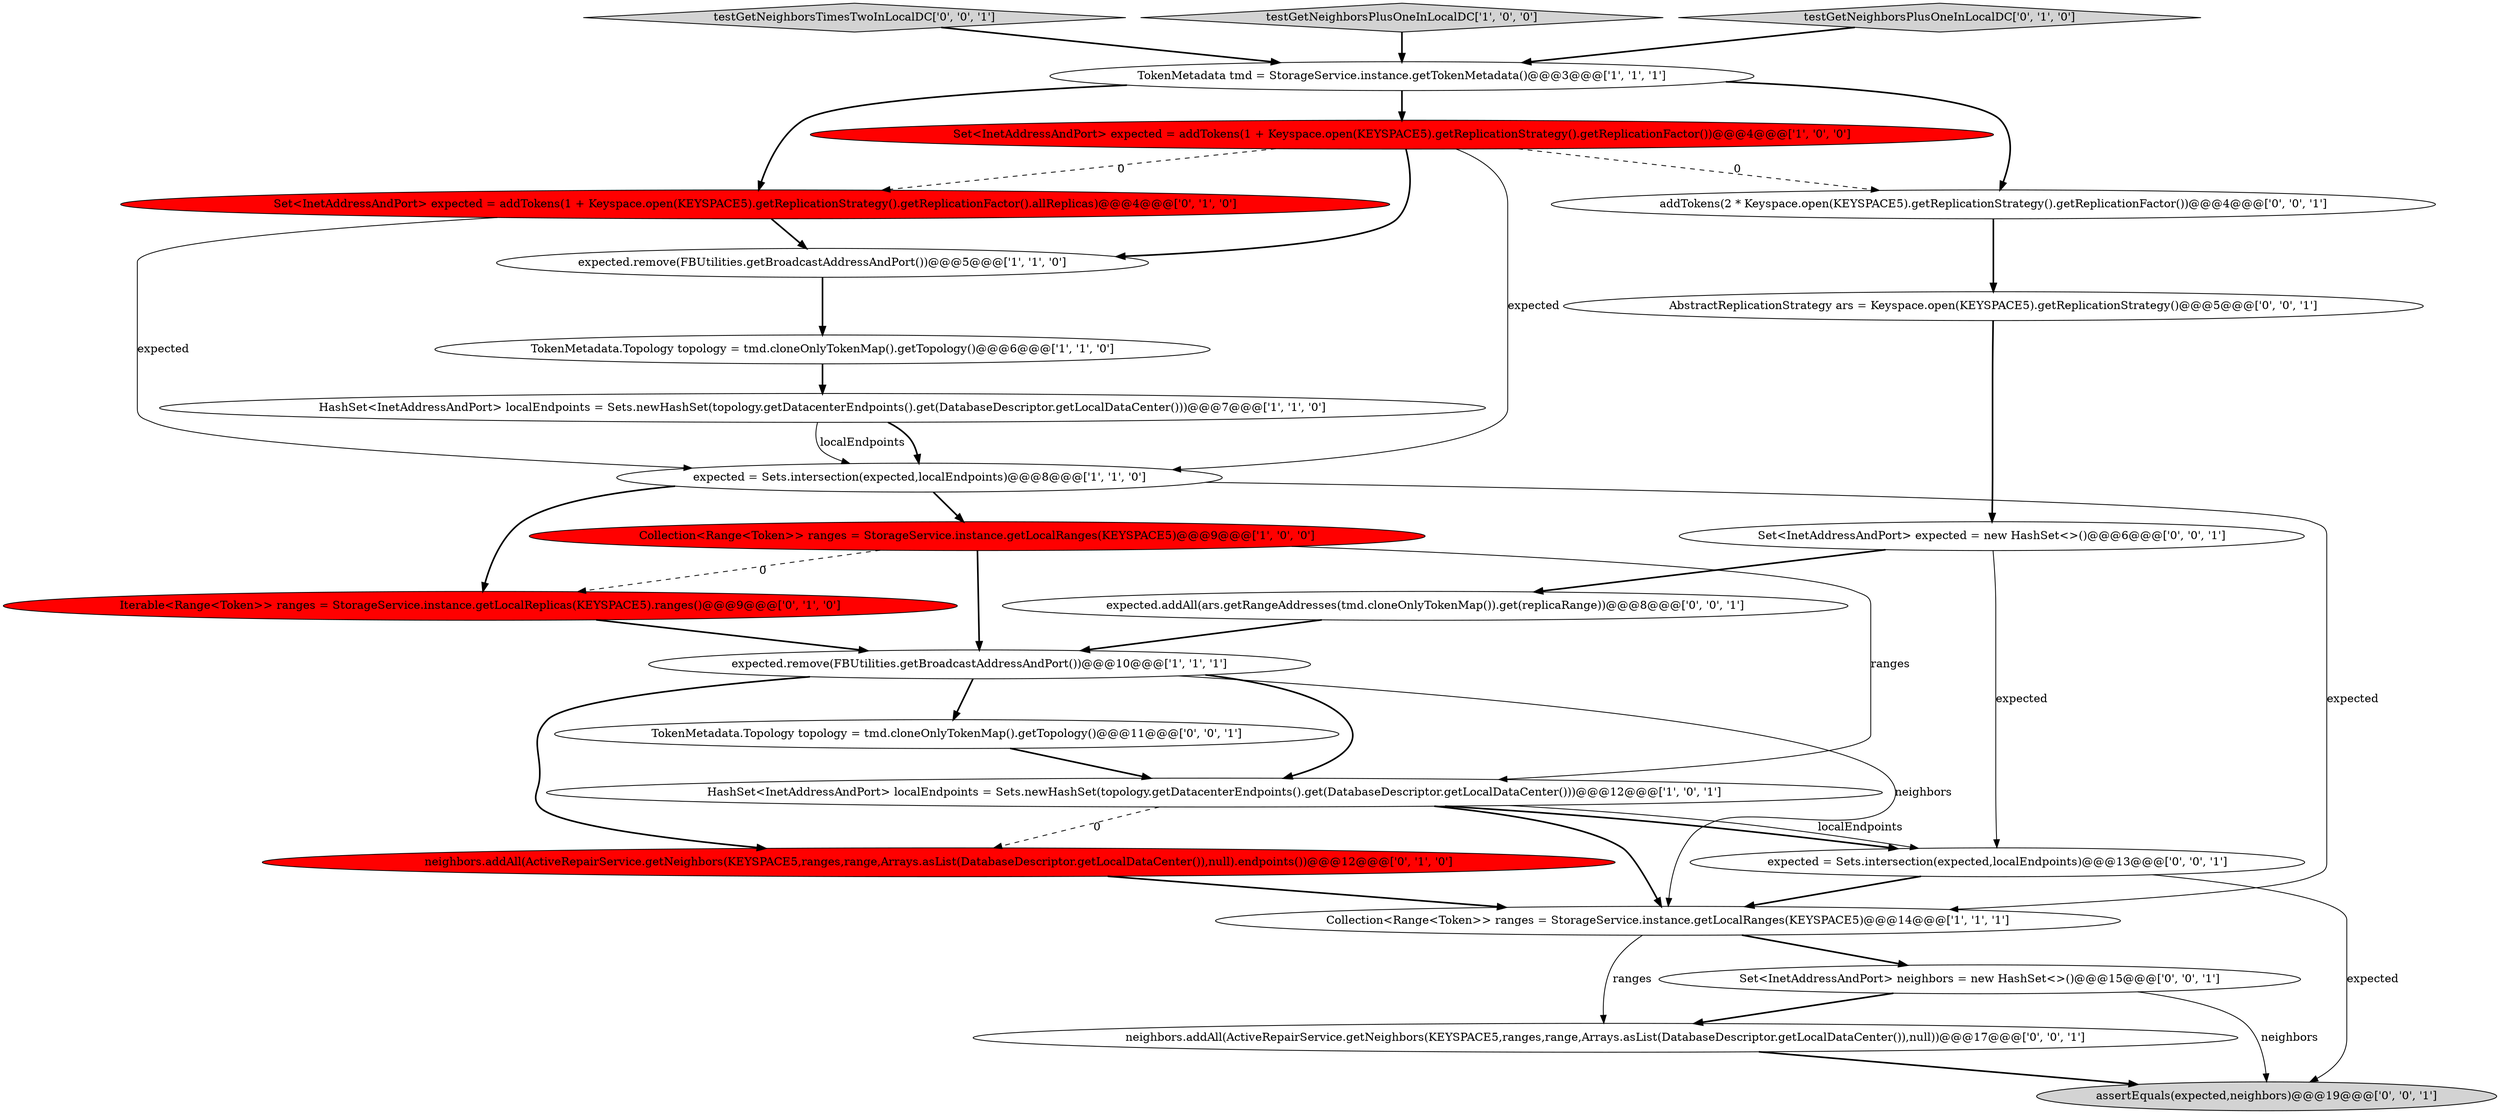 digraph {
1 [style = filled, label = "Collection<Range<Token>> ranges = StorageService.instance.getLocalRanges(KEYSPACE5)@@@9@@@['1', '0', '0']", fillcolor = red, shape = ellipse image = "AAA1AAABBB1BBB"];
5 [style = filled, label = "expected.remove(FBUtilities.getBroadcastAddressAndPort())@@@10@@@['1', '1', '1']", fillcolor = white, shape = ellipse image = "AAA0AAABBB1BBB"];
8 [style = filled, label = "Set<InetAddressAndPort> expected = addTokens(1 + Keyspace.open(KEYSPACE5).getReplicationStrategy().getReplicationFactor())@@@4@@@['1', '0', '0']", fillcolor = red, shape = ellipse image = "AAA1AAABBB1BBB"];
22 [style = filled, label = "expected.addAll(ars.getRangeAddresses(tmd.cloneOnlyTokenMap()).get(replicaRange))@@@8@@@['0', '0', '1']", fillcolor = white, shape = ellipse image = "AAA0AAABBB3BBB"];
20 [style = filled, label = "addTokens(2 * Keyspace.open(KEYSPACE5).getReplicationStrategy().getReplicationFactor())@@@4@@@['0', '0', '1']", fillcolor = white, shape = ellipse image = "AAA0AAABBB3BBB"];
17 [style = filled, label = "AbstractReplicationStrategy ars = Keyspace.open(KEYSPACE5).getReplicationStrategy()@@@5@@@['0', '0', '1']", fillcolor = white, shape = ellipse image = "AAA0AAABBB3BBB"];
15 [style = filled, label = "testGetNeighborsTimesTwoInLocalDC['0', '0', '1']", fillcolor = lightgray, shape = diamond image = "AAA0AAABBB3BBB"];
23 [style = filled, label = "Set<InetAddressAndPort> expected = new HashSet<>()@@@6@@@['0', '0', '1']", fillcolor = white, shape = ellipse image = "AAA0AAABBB3BBB"];
21 [style = filled, label = "assertEquals(expected,neighbors)@@@19@@@['0', '0', '1']", fillcolor = lightgray, shape = ellipse image = "AAA0AAABBB3BBB"];
16 [style = filled, label = "neighbors.addAll(ActiveRepairService.getNeighbors(KEYSPACE5,ranges,range,Arrays.asList(DatabaseDescriptor.getLocalDataCenter()),null))@@@17@@@['0', '0', '1']", fillcolor = white, shape = ellipse image = "AAA0AAABBB3BBB"];
6 [style = filled, label = "Collection<Range<Token>> ranges = StorageService.instance.getLocalRanges(KEYSPACE5)@@@14@@@['1', '1', '1']", fillcolor = white, shape = ellipse image = "AAA0AAABBB1BBB"];
10 [style = filled, label = "expected = Sets.intersection(expected,localEndpoints)@@@8@@@['1', '1', '0']", fillcolor = white, shape = ellipse image = "AAA0AAABBB1BBB"];
7 [style = filled, label = "TokenMetadata tmd = StorageService.instance.getTokenMetadata()@@@3@@@['1', '1', '1']", fillcolor = white, shape = ellipse image = "AAA0AAABBB1BBB"];
24 [style = filled, label = "expected = Sets.intersection(expected,localEndpoints)@@@13@@@['0', '0', '1']", fillcolor = white, shape = ellipse image = "AAA0AAABBB3BBB"];
2 [style = filled, label = "testGetNeighborsPlusOneInLocalDC['1', '0', '0']", fillcolor = lightgray, shape = diamond image = "AAA0AAABBB1BBB"];
4 [style = filled, label = "HashSet<InetAddressAndPort> localEndpoints = Sets.newHashSet(topology.getDatacenterEndpoints().get(DatabaseDescriptor.getLocalDataCenter()))@@@12@@@['1', '0', '1']", fillcolor = white, shape = ellipse image = "AAA0AAABBB1BBB"];
11 [style = filled, label = "neighbors.addAll(ActiveRepairService.getNeighbors(KEYSPACE5,ranges,range,Arrays.asList(DatabaseDescriptor.getLocalDataCenter()),null).endpoints())@@@12@@@['0', '1', '0']", fillcolor = red, shape = ellipse image = "AAA1AAABBB2BBB"];
18 [style = filled, label = "TokenMetadata.Topology topology = tmd.cloneOnlyTokenMap().getTopology()@@@11@@@['0', '0', '1']", fillcolor = white, shape = ellipse image = "AAA0AAABBB3BBB"];
13 [style = filled, label = "Iterable<Range<Token>> ranges = StorageService.instance.getLocalReplicas(KEYSPACE5).ranges()@@@9@@@['0', '1', '0']", fillcolor = red, shape = ellipse image = "AAA1AAABBB2BBB"];
12 [style = filled, label = "Set<InetAddressAndPort> expected = addTokens(1 + Keyspace.open(KEYSPACE5).getReplicationStrategy().getReplicationFactor().allReplicas)@@@4@@@['0', '1', '0']", fillcolor = red, shape = ellipse image = "AAA1AAABBB2BBB"];
3 [style = filled, label = "HashSet<InetAddressAndPort> localEndpoints = Sets.newHashSet(topology.getDatacenterEndpoints().get(DatabaseDescriptor.getLocalDataCenter()))@@@7@@@['1', '1', '0']", fillcolor = white, shape = ellipse image = "AAA0AAABBB1BBB"];
14 [style = filled, label = "testGetNeighborsPlusOneInLocalDC['0', '1', '0']", fillcolor = lightgray, shape = diamond image = "AAA0AAABBB2BBB"];
0 [style = filled, label = "expected.remove(FBUtilities.getBroadcastAddressAndPort())@@@5@@@['1', '1', '0']", fillcolor = white, shape = ellipse image = "AAA0AAABBB1BBB"];
19 [style = filled, label = "Set<InetAddressAndPort> neighbors = new HashSet<>()@@@15@@@['0', '0', '1']", fillcolor = white, shape = ellipse image = "AAA0AAABBB3BBB"];
9 [style = filled, label = "TokenMetadata.Topology topology = tmd.cloneOnlyTokenMap().getTopology()@@@6@@@['1', '1', '0']", fillcolor = white, shape = ellipse image = "AAA0AAABBB1BBB"];
1->5 [style = bold, label=""];
0->9 [style = bold, label=""];
20->17 [style = bold, label=""];
4->24 [style = bold, label=""];
23->24 [style = solid, label="expected"];
15->7 [style = bold, label=""];
4->6 [style = bold, label=""];
7->12 [style = bold, label=""];
11->6 [style = bold, label=""];
8->20 [style = dashed, label="0"];
12->10 [style = solid, label="expected"];
8->12 [style = dashed, label="0"];
6->16 [style = solid, label="ranges"];
5->18 [style = bold, label=""];
6->19 [style = bold, label=""];
7->20 [style = bold, label=""];
7->8 [style = bold, label=""];
12->0 [style = bold, label=""];
22->5 [style = bold, label=""];
17->23 [style = bold, label=""];
14->7 [style = bold, label=""];
19->16 [style = bold, label=""];
1->4 [style = solid, label="ranges"];
1->13 [style = dashed, label="0"];
8->0 [style = bold, label=""];
3->10 [style = bold, label=""];
4->24 [style = solid, label="localEndpoints"];
23->22 [style = bold, label=""];
18->4 [style = bold, label=""];
10->13 [style = bold, label=""];
8->10 [style = solid, label="expected"];
16->21 [style = bold, label=""];
5->4 [style = bold, label=""];
19->21 [style = solid, label="neighbors"];
24->21 [style = solid, label="expected"];
13->5 [style = bold, label=""];
9->3 [style = bold, label=""];
5->11 [style = bold, label=""];
3->10 [style = solid, label="localEndpoints"];
2->7 [style = bold, label=""];
5->6 [style = solid, label="neighbors"];
4->11 [style = dashed, label="0"];
10->1 [style = bold, label=""];
24->6 [style = bold, label=""];
10->6 [style = solid, label="expected"];
}
